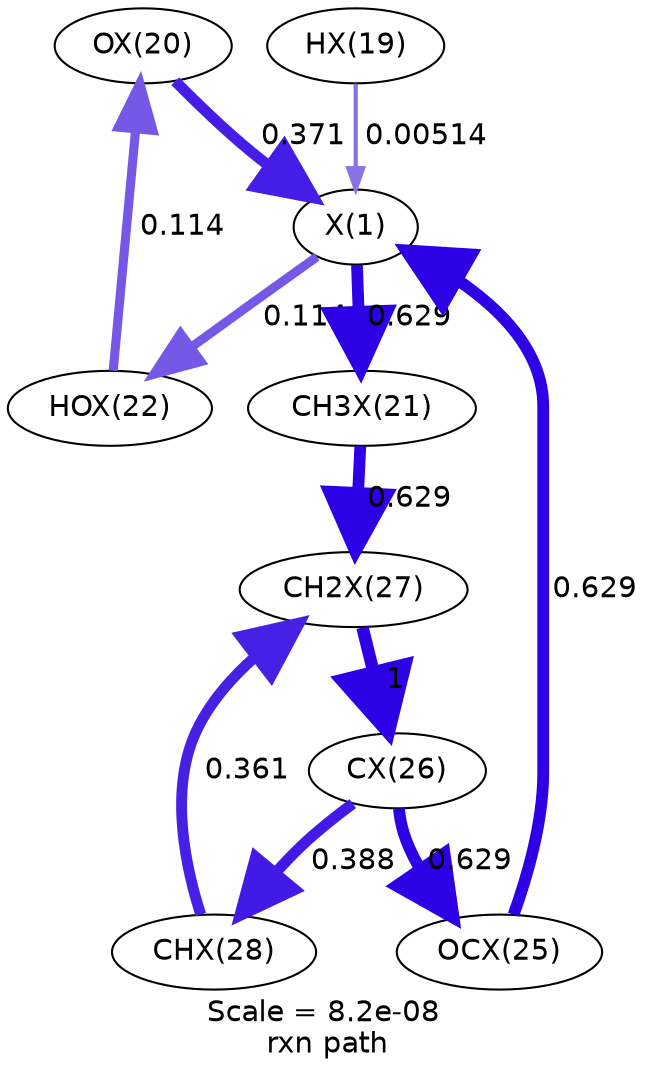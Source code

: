 digraph reaction_paths {
center=1;
s24 -> s22[fontname="Helvetica", style="setlinewidth(5.25)", arrowsize=2.63, color="0.7, 0.871, 0.9"
, label=" 0.371"];
s23 -> s22[fontname="Helvetica", style="setlinewidth(2.02)", arrowsize=1.01, color="0.7, 0.505, 0.9"
, label=" 0.00514"];
s22 -> s26[fontname="Helvetica", style="setlinewidth(4.36)", arrowsize=2.18, color="0.7, 0.614, 0.9"
, label=" 0.114"];
s22 -> s25[fontname="Helvetica", style="setlinewidth(5.65)", arrowsize=2.82, color="0.7, 1.13, 0.9"
, label=" 0.629"];
s29 -> s22[fontname="Helvetica", style="setlinewidth(5.65)", arrowsize=2.83, color="0.7, 1.13, 0.9"
, label=" 0.629"];
s26 -> s24[fontname="Helvetica", style="setlinewidth(4.36)", arrowsize=2.18, color="0.7, 0.614, 0.9"
, label=" 0.114"];
s25 -> s31[fontname="Helvetica", style="setlinewidth(5.65)", arrowsize=2.82, color="0.7, 1.13, 0.9"
, label=" 0.629"];
s32 -> s31[fontname="Helvetica", style="setlinewidth(5.23)", arrowsize=2.62, color="0.7, 0.861, 0.9"
, label=" 0.361"];
s31 -> s30[fontname="Helvetica", style="setlinewidth(6)", arrowsize=3, color="0.7, 1.5, 0.9"
, label=" 1"];
s30 -> s32[fontname="Helvetica", style="setlinewidth(5.29)", arrowsize=2.64, color="0.7, 0.888, 0.9"
, label=" 0.388"];
s30 -> s29[fontname="Helvetica", style="setlinewidth(5.65)", arrowsize=2.82, color="0.7, 1.13, 0.9"
, label=" 0.629"];
s22 [ fontname="Helvetica", label="X(1)"];
s23 [ fontname="Helvetica", label="HX(19)"];
s24 [ fontname="Helvetica", label="OX(20)"];
s25 [ fontname="Helvetica", label="CH3X(21)"];
s26 [ fontname="Helvetica", label="HOX(22)"];
s29 [ fontname="Helvetica", label="OCX(25)"];
s30 [ fontname="Helvetica", label="CX(26)"];
s31 [ fontname="Helvetica", label="CH2X(27)"];
s32 [ fontname="Helvetica", label="CHX(28)"];
 label = "Scale = 8.2e-08\l rxn path";
 fontname = "Helvetica";
}

